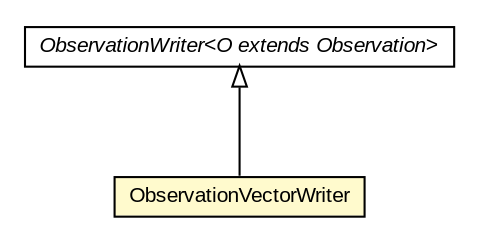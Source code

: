 #!/usr/local/bin/dot
#
# Class diagram 
# Generated by UMLGraph version 5.3 (http://www.umlgraph.org/)
#

digraph G {
	edge [fontname="arial",fontsize=10,labelfontname="arial",labelfontsize=10];
	node [fontname="arial",fontsize=10,shape=plaintext];
	nodesep=0.25;
	ranksep=0.5;
	// be.ac.ulg.montefiore.run.jahmm.io.ObservationWriter<O extends be.ac.ulg.montefiore.run.jahmm.Observation>
	c83444 [label=<<table title="be.ac.ulg.montefiore.run.jahmm.io.ObservationWriter" border="0" cellborder="1" cellspacing="0" cellpadding="2" port="p" href="./ObservationWriter.html">
		<tr><td><table border="0" cellspacing="0" cellpadding="1">
<tr><td align="center" balign="center"><font face="arial italic"> ObservationWriter&lt;O extends Observation&gt; </font></td></tr>
		</table></td></tr>
		</table>>, fontname="arial", fontcolor="black", fontsize=10.0];
	// be.ac.ulg.montefiore.run.jahmm.io.ObservationVectorWriter
	c83445 [label=<<table title="be.ac.ulg.montefiore.run.jahmm.io.ObservationVectorWriter" border="0" cellborder="1" cellspacing="0" cellpadding="2" port="p" bgcolor="lemonChiffon" href="./ObservationVectorWriter.html">
		<tr><td><table border="0" cellspacing="0" cellpadding="1">
<tr><td align="center" balign="center"> ObservationVectorWriter </td></tr>
		</table></td></tr>
		</table>>, fontname="arial", fontcolor="black", fontsize=10.0];
	//be.ac.ulg.montefiore.run.jahmm.io.ObservationVectorWriter extends be.ac.ulg.montefiore.run.jahmm.io.ObservationWriter<be.ac.ulg.montefiore.run.jahmm.ObservationVector>
	c83444:p -> c83445:p [dir=back,arrowtail=empty];
}

